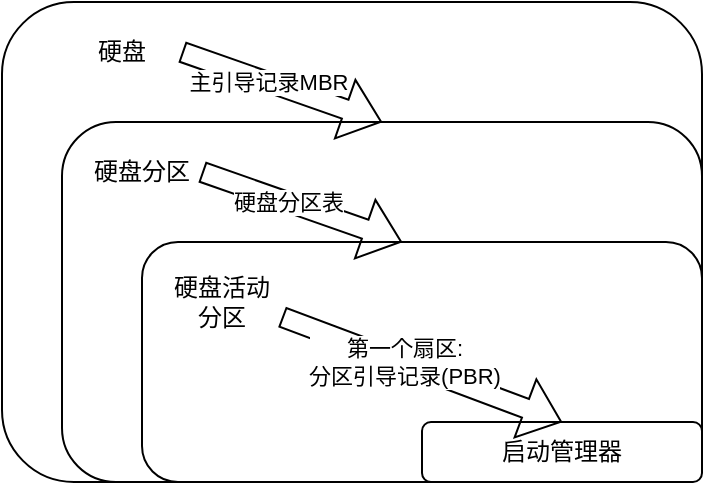 <mxfile version="16.5.1" type="device"><diagram id="JKtWad-ABVGrA9BNo0KP" name="第 1 页"><mxGraphModel dx="946" dy="697" grid="1" gridSize="5" guides="1" tooltips="1" connect="1" arrows="1" fold="1" page="1" pageScale="1" pageWidth="827" pageHeight="1169" math="0" shadow="0"><root><mxCell id="0"/><mxCell id="1" parent="0"/><mxCell id="cEmnxeOECXeNSdlIyLQF-3" value="" style="rounded=1;whiteSpace=wrap;html=1;" vertex="1" parent="1"><mxGeometry x="180" y="130" width="350" height="240" as="geometry"/></mxCell><mxCell id="cEmnxeOECXeNSdlIyLQF-4" value="硬盘" style="text;html=1;strokeColor=none;fillColor=none;align=center;verticalAlign=middle;whiteSpace=wrap;rounded=0;" vertex="1" parent="1"><mxGeometry x="210" y="140" width="60" height="30" as="geometry"/></mxCell><mxCell id="cEmnxeOECXeNSdlIyLQF-5" value="" style="rounded=1;whiteSpace=wrap;html=1;" vertex="1" parent="1"><mxGeometry x="210" y="190" width="320" height="180" as="geometry"/></mxCell><mxCell id="cEmnxeOECXeNSdlIyLQF-6" value="硬盘分区" style="text;html=1;strokeColor=none;fillColor=none;align=center;verticalAlign=middle;whiteSpace=wrap;rounded=0;" vertex="1" parent="1"><mxGeometry x="220" y="200" width="60" height="30" as="geometry"/></mxCell><mxCell id="cEmnxeOECXeNSdlIyLQF-7" value="" style="shape=flexArrow;endArrow=classic;html=1;rounded=0;exitX=1;exitY=0.5;exitDx=0;exitDy=0;entryX=0.5;entryY=0;entryDx=0;entryDy=0;" edge="1" parent="1" source="cEmnxeOECXeNSdlIyLQF-4" target="cEmnxeOECXeNSdlIyLQF-5"><mxGeometry width="50" height="50" relative="1" as="geometry"><mxPoint x="390" y="380" as="sourcePoint"/><mxPoint x="440" y="330" as="targetPoint"/></mxGeometry></mxCell><mxCell id="cEmnxeOECXeNSdlIyLQF-8" value="主引导记录MBR" style="edgeLabel;html=1;align=center;verticalAlign=middle;resizable=0;points=[];" vertex="1" connectable="0" parent="cEmnxeOECXeNSdlIyLQF-7"><mxGeometry x="-0.137" relative="1" as="geometry"><mxPoint as="offset"/></mxGeometry></mxCell><mxCell id="cEmnxeOECXeNSdlIyLQF-9" value="" style="rounded=1;whiteSpace=wrap;html=1;" vertex="1" parent="1"><mxGeometry x="250" y="250" width="280" height="120" as="geometry"/></mxCell><mxCell id="cEmnxeOECXeNSdlIyLQF-11" value="" style="shape=flexArrow;endArrow=classic;html=1;rounded=0;exitX=1;exitY=0.5;exitDx=0;exitDy=0;entryX=0.5;entryY=0;entryDx=0;entryDy=0;" edge="1" parent="1"><mxGeometry width="50" height="50" relative="1" as="geometry"><mxPoint x="280" y="215" as="sourcePoint"/><mxPoint x="380" y="250" as="targetPoint"/></mxGeometry></mxCell><mxCell id="cEmnxeOECXeNSdlIyLQF-12" value="硬盘分区表" style="edgeLabel;html=1;align=center;verticalAlign=middle;resizable=0;points=[];" vertex="1" connectable="0" parent="cEmnxeOECXeNSdlIyLQF-11"><mxGeometry x="-0.137" relative="1" as="geometry"><mxPoint as="offset"/></mxGeometry></mxCell><mxCell id="cEmnxeOECXeNSdlIyLQF-13" value="硬盘活动分区" style="text;html=1;strokeColor=none;fillColor=none;align=center;verticalAlign=middle;whiteSpace=wrap;rounded=0;" vertex="1" parent="1"><mxGeometry x="260" y="265" width="60" height="30" as="geometry"/></mxCell><mxCell id="cEmnxeOECXeNSdlIyLQF-14" value="启动管理器" style="rounded=1;whiteSpace=wrap;html=1;" vertex="1" parent="1"><mxGeometry x="390" y="340" width="140" height="30" as="geometry"/></mxCell><mxCell id="cEmnxeOECXeNSdlIyLQF-15" value="" style="shape=flexArrow;endArrow=classic;html=1;rounded=0;exitX=1;exitY=0.75;exitDx=0;exitDy=0;entryX=0.5;entryY=0;entryDx=0;entryDy=0;" edge="1" parent="1" source="cEmnxeOECXeNSdlIyLQF-13" target="cEmnxeOECXeNSdlIyLQF-14"><mxGeometry width="50" height="50" relative="1" as="geometry"><mxPoint x="364" y="275" as="sourcePoint"/><mxPoint x="464" y="310" as="targetPoint"/></mxGeometry></mxCell><mxCell id="cEmnxeOECXeNSdlIyLQF-16" value="第一个扇区: &lt;br&gt;分区引导记录(PBR)" style="edgeLabel;html=1;align=center;verticalAlign=middle;resizable=0;points=[];" vertex="1" connectable="0" parent="cEmnxeOECXeNSdlIyLQF-15"><mxGeometry x="-0.137" relative="1" as="geometry"><mxPoint as="offset"/></mxGeometry></mxCell></root></mxGraphModel></diagram></mxfile>